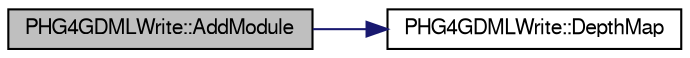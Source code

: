 digraph "PHG4GDMLWrite::AddModule"
{
  bgcolor="transparent";
  edge [fontname="FreeSans",fontsize="10",labelfontname="FreeSans",labelfontsize="10"];
  node [fontname="FreeSans",fontsize="10",shape=record];
  rankdir="LR";
  Node1 [label="PHG4GDMLWrite::AddModule",height=0.2,width=0.4,color="black", fillcolor="grey75", style="filled" fontcolor="black"];
  Node1 -> Node2 [color="midnightblue",fontsize="10",style="solid",fontname="FreeSans"];
  Node2 [label="PHG4GDMLWrite::DepthMap",height=0.2,width=0.4,color="black",URL="$dd/db5/classPHG4GDMLWrite.html#a099cab4efecd7c380b4cccb20e544468"];
}
